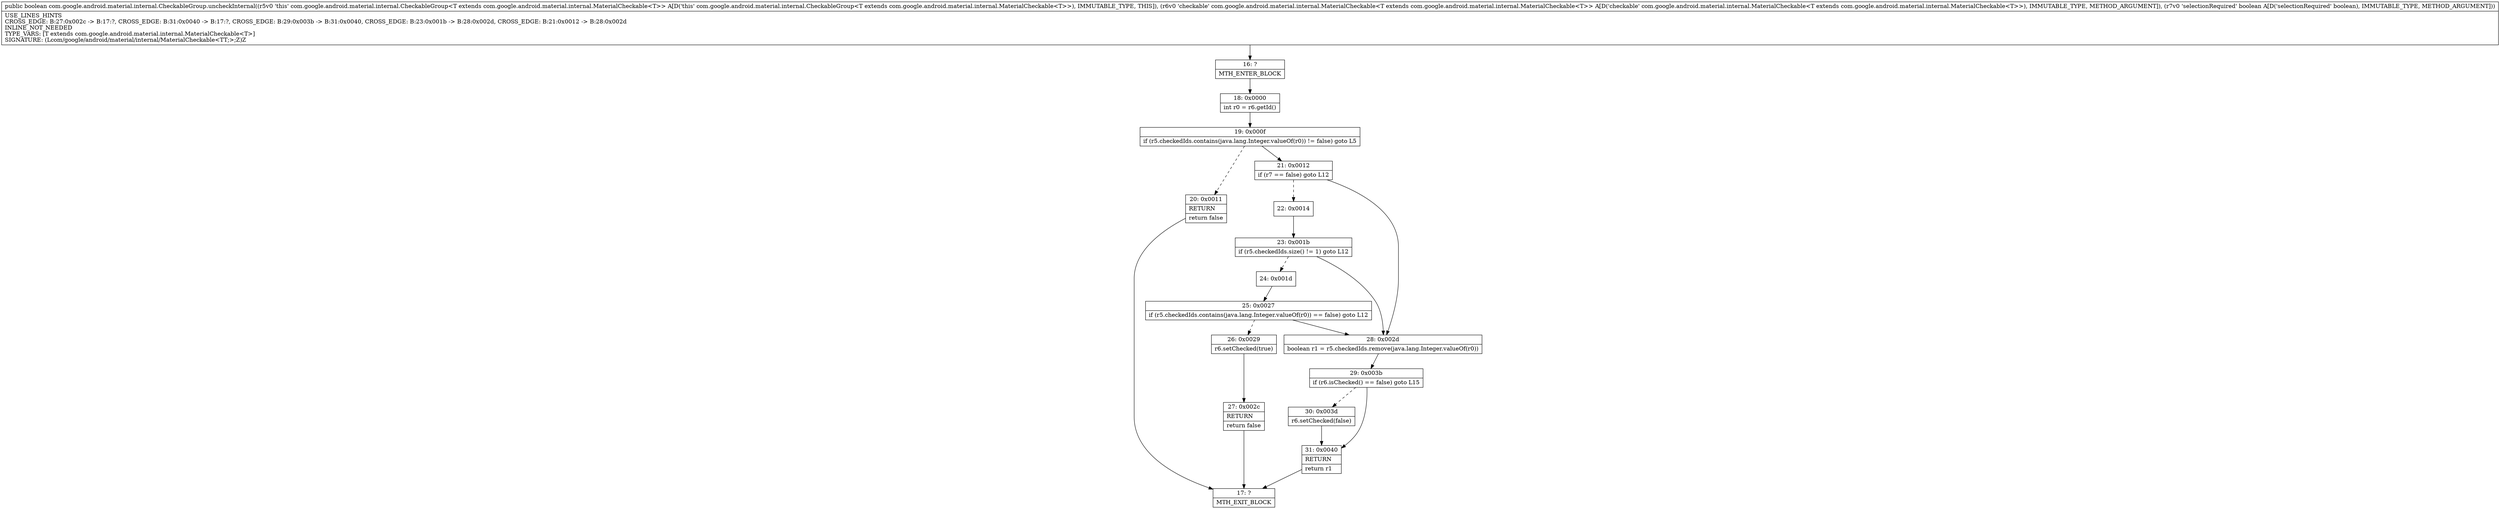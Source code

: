 digraph "CFG forcom.google.android.material.internal.CheckableGroup.uncheckInternal(Lcom\/google\/android\/material\/internal\/MaterialCheckable;Z)Z" {
Node_16 [shape=record,label="{16\:\ ?|MTH_ENTER_BLOCK\l}"];
Node_18 [shape=record,label="{18\:\ 0x0000|int r0 = r6.getId()\l}"];
Node_19 [shape=record,label="{19\:\ 0x000f|if (r5.checkedIds.contains(java.lang.Integer.valueOf(r0)) != false) goto L5\l}"];
Node_20 [shape=record,label="{20\:\ 0x0011|RETURN\l|return false\l}"];
Node_17 [shape=record,label="{17\:\ ?|MTH_EXIT_BLOCK\l}"];
Node_21 [shape=record,label="{21\:\ 0x0012|if (r7 == false) goto L12\l}"];
Node_22 [shape=record,label="{22\:\ 0x0014}"];
Node_23 [shape=record,label="{23\:\ 0x001b|if (r5.checkedIds.size() != 1) goto L12\l}"];
Node_24 [shape=record,label="{24\:\ 0x001d}"];
Node_25 [shape=record,label="{25\:\ 0x0027|if (r5.checkedIds.contains(java.lang.Integer.valueOf(r0)) == false) goto L12\l}"];
Node_26 [shape=record,label="{26\:\ 0x0029|r6.setChecked(true)\l}"];
Node_27 [shape=record,label="{27\:\ 0x002c|RETURN\l|return false\l}"];
Node_28 [shape=record,label="{28\:\ 0x002d|boolean r1 = r5.checkedIds.remove(java.lang.Integer.valueOf(r0))\l}"];
Node_29 [shape=record,label="{29\:\ 0x003b|if (r6.isChecked() == false) goto L15\l}"];
Node_30 [shape=record,label="{30\:\ 0x003d|r6.setChecked(false)\l}"];
Node_31 [shape=record,label="{31\:\ 0x0040|RETURN\l|return r1\l}"];
MethodNode[shape=record,label="{public boolean com.google.android.material.internal.CheckableGroup.uncheckInternal((r5v0 'this' com.google.android.material.internal.CheckableGroup\<T extends com.google.android.material.internal.MaterialCheckable\<T\>\> A[D('this' com.google.android.material.internal.CheckableGroup\<T extends com.google.android.material.internal.MaterialCheckable\<T\>\>), IMMUTABLE_TYPE, THIS]), (r6v0 'checkable' com.google.android.material.internal.MaterialCheckable\<T extends com.google.android.material.internal.MaterialCheckable\<T\>\> A[D('checkable' com.google.android.material.internal.MaterialCheckable\<T extends com.google.android.material.internal.MaterialCheckable\<T\>\>), IMMUTABLE_TYPE, METHOD_ARGUMENT]), (r7v0 'selectionRequired' boolean A[D('selectionRequired' boolean), IMMUTABLE_TYPE, METHOD_ARGUMENT]))  | USE_LINES_HINTS\lCROSS_EDGE: B:27:0x002c \-\> B:17:?, CROSS_EDGE: B:31:0x0040 \-\> B:17:?, CROSS_EDGE: B:29:0x003b \-\> B:31:0x0040, CROSS_EDGE: B:23:0x001b \-\> B:28:0x002d, CROSS_EDGE: B:21:0x0012 \-\> B:28:0x002d\lINLINE_NOT_NEEDED\lTYPE_VARS: [T extends com.google.android.material.internal.MaterialCheckable\<T\>]\lSIGNATURE: (Lcom\/google\/android\/material\/internal\/MaterialCheckable\<TT;\>;Z)Z\l}"];
MethodNode -> Node_16;Node_16 -> Node_18;
Node_18 -> Node_19;
Node_19 -> Node_20[style=dashed];
Node_19 -> Node_21;
Node_20 -> Node_17;
Node_21 -> Node_22[style=dashed];
Node_21 -> Node_28;
Node_22 -> Node_23;
Node_23 -> Node_24[style=dashed];
Node_23 -> Node_28;
Node_24 -> Node_25;
Node_25 -> Node_26[style=dashed];
Node_25 -> Node_28;
Node_26 -> Node_27;
Node_27 -> Node_17;
Node_28 -> Node_29;
Node_29 -> Node_30[style=dashed];
Node_29 -> Node_31;
Node_30 -> Node_31;
Node_31 -> Node_17;
}

